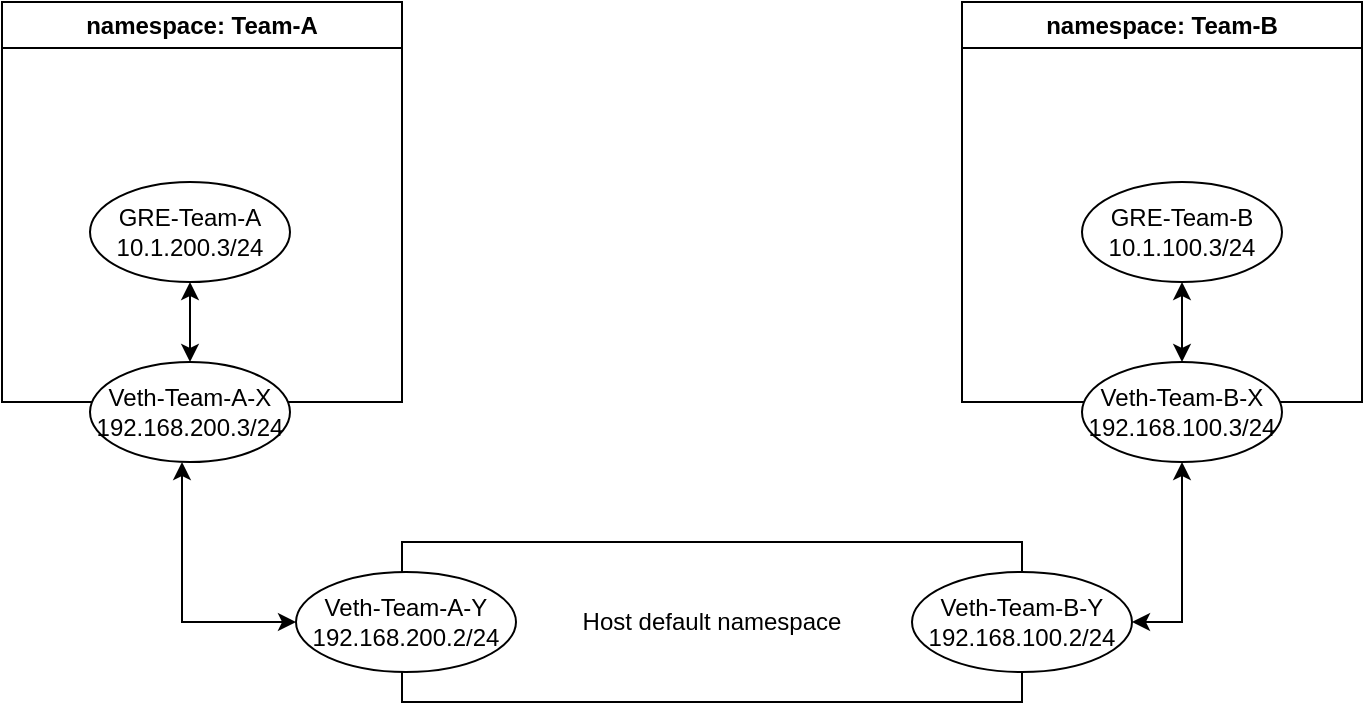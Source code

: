 <mxfile version="26.1.0">
  <diagram id="GOq41S3TKbRNWYXJlC24" name="Page-2">
    <mxGraphModel dx="1434" dy="738" grid="1" gridSize="10" guides="1" tooltips="1" connect="1" arrows="1" fold="1" page="1" pageScale="1" pageWidth="850" pageHeight="1100" math="0" shadow="0">
      <root>
        <mxCell id="0" />
        <mxCell id="1" parent="0" />
        <mxCell id="pfstzMLpgTwHbu6msEai-1" value="namespace: Team-A" style="swimlane;whiteSpace=wrap;html=1;" vertex="1" parent="1">
          <mxGeometry x="70" y="240" width="200" height="200" as="geometry" />
        </mxCell>
        <mxCell id="pfstzMLpgTwHbu6msEai-8" value="GRE-Team-A&lt;br&gt;10.1.200.3/24" style="ellipse;whiteSpace=wrap;html=1;" vertex="1" parent="pfstzMLpgTwHbu6msEai-1">
          <mxGeometry x="44" y="90" width="100" height="50" as="geometry" />
        </mxCell>
        <mxCell id="pfstzMLpgTwHbu6msEai-13" value="" style="endArrow=classic;startArrow=classic;html=1;rounded=0;exitX=0.5;exitY=0;exitDx=0;exitDy=0;" edge="1" parent="pfstzMLpgTwHbu6msEai-1" source="pfstzMLpgTwHbu6msEai-4">
          <mxGeometry width="50" height="50" relative="1" as="geometry">
            <mxPoint x="44" y="190" as="sourcePoint" />
            <mxPoint x="94" y="140" as="targetPoint" />
          </mxGeometry>
        </mxCell>
        <mxCell id="pfstzMLpgTwHbu6msEai-2" value="namespace: Team-B" style="swimlane;whiteSpace=wrap;html=1;" vertex="1" parent="1">
          <mxGeometry x="550" y="240" width="200" height="200" as="geometry" />
        </mxCell>
        <mxCell id="pfstzMLpgTwHbu6msEai-9" value="GRE-Team-B&lt;br&gt;10.1.100.3/24" style="ellipse;whiteSpace=wrap;html=1;" vertex="1" parent="pfstzMLpgTwHbu6msEai-2">
          <mxGeometry x="60" y="90" width="100" height="50" as="geometry" />
        </mxCell>
        <mxCell id="pfstzMLpgTwHbu6msEai-14" value="" style="endArrow=classic;startArrow=classic;html=1;rounded=0;exitX=0.5;exitY=0;exitDx=0;exitDy=0;" edge="1" parent="pfstzMLpgTwHbu6msEai-2" source="pfstzMLpgTwHbu6msEai-6">
          <mxGeometry width="50" height="50" relative="1" as="geometry">
            <mxPoint x="60" y="190" as="sourcePoint" />
            <mxPoint x="110" y="140" as="targetPoint" />
          </mxGeometry>
        </mxCell>
        <mxCell id="pfstzMLpgTwHbu6msEai-3" value="Host default namespace" style="rounded=0;whiteSpace=wrap;html=1;" vertex="1" parent="1">
          <mxGeometry x="270" y="510" width="310" height="80" as="geometry" />
        </mxCell>
        <mxCell id="pfstzMLpgTwHbu6msEai-4" value="Veth-Team-A-X&lt;div&gt;192.168.200.3/24&lt;/div&gt;" style="ellipse;whiteSpace=wrap;html=1;" vertex="1" parent="1">
          <mxGeometry x="114" y="420" width="100" height="50" as="geometry" />
        </mxCell>
        <mxCell id="pfstzMLpgTwHbu6msEai-5" value="Veth-Team-A-Y&lt;div&gt;192.168.200.2/24&lt;/div&gt;" style="ellipse;whiteSpace=wrap;html=1;" vertex="1" parent="1">
          <mxGeometry x="217" y="525" width="110" height="50" as="geometry" />
        </mxCell>
        <mxCell id="pfstzMLpgTwHbu6msEai-6" value="Veth-Team-B-X&lt;div&gt;192.168.100.3/24&lt;/div&gt;" style="ellipse;whiteSpace=wrap;html=1;" vertex="1" parent="1">
          <mxGeometry x="610" y="420" width="100" height="50" as="geometry" />
        </mxCell>
        <mxCell id="pfstzMLpgTwHbu6msEai-7" value="Veth-Team-B-Y&lt;div&gt;192.168.100.2/24&lt;/div&gt;" style="ellipse;whiteSpace=wrap;html=1;" vertex="1" parent="1">
          <mxGeometry x="525" y="525" width="110" height="50" as="geometry" />
        </mxCell>
        <mxCell id="pfstzMLpgTwHbu6msEai-11" value="" style="endArrow=classic;startArrow=classic;html=1;rounded=0;exitX=0;exitY=0.5;exitDx=0;exitDy=0;" edge="1" parent="1" source="pfstzMLpgTwHbu6msEai-5">
          <mxGeometry width="50" height="50" relative="1" as="geometry">
            <mxPoint x="160" y="560" as="sourcePoint" />
            <mxPoint x="160" y="470" as="targetPoint" />
            <Array as="points">
              <mxPoint x="160" y="550" />
            </Array>
          </mxGeometry>
        </mxCell>
        <mxCell id="pfstzMLpgTwHbu6msEai-12" value="" style="endArrow=classic;startArrow=classic;html=1;rounded=0;exitX=1;exitY=0.5;exitDx=0;exitDy=0;" edge="1" parent="1" source="pfstzMLpgTwHbu6msEai-7">
          <mxGeometry width="50" height="50" relative="1" as="geometry">
            <mxPoint x="640" y="550" as="sourcePoint" />
            <mxPoint x="660" y="470" as="targetPoint" />
            <Array as="points">
              <mxPoint x="660" y="550" />
            </Array>
          </mxGeometry>
        </mxCell>
      </root>
    </mxGraphModel>
  </diagram>
</mxfile>
